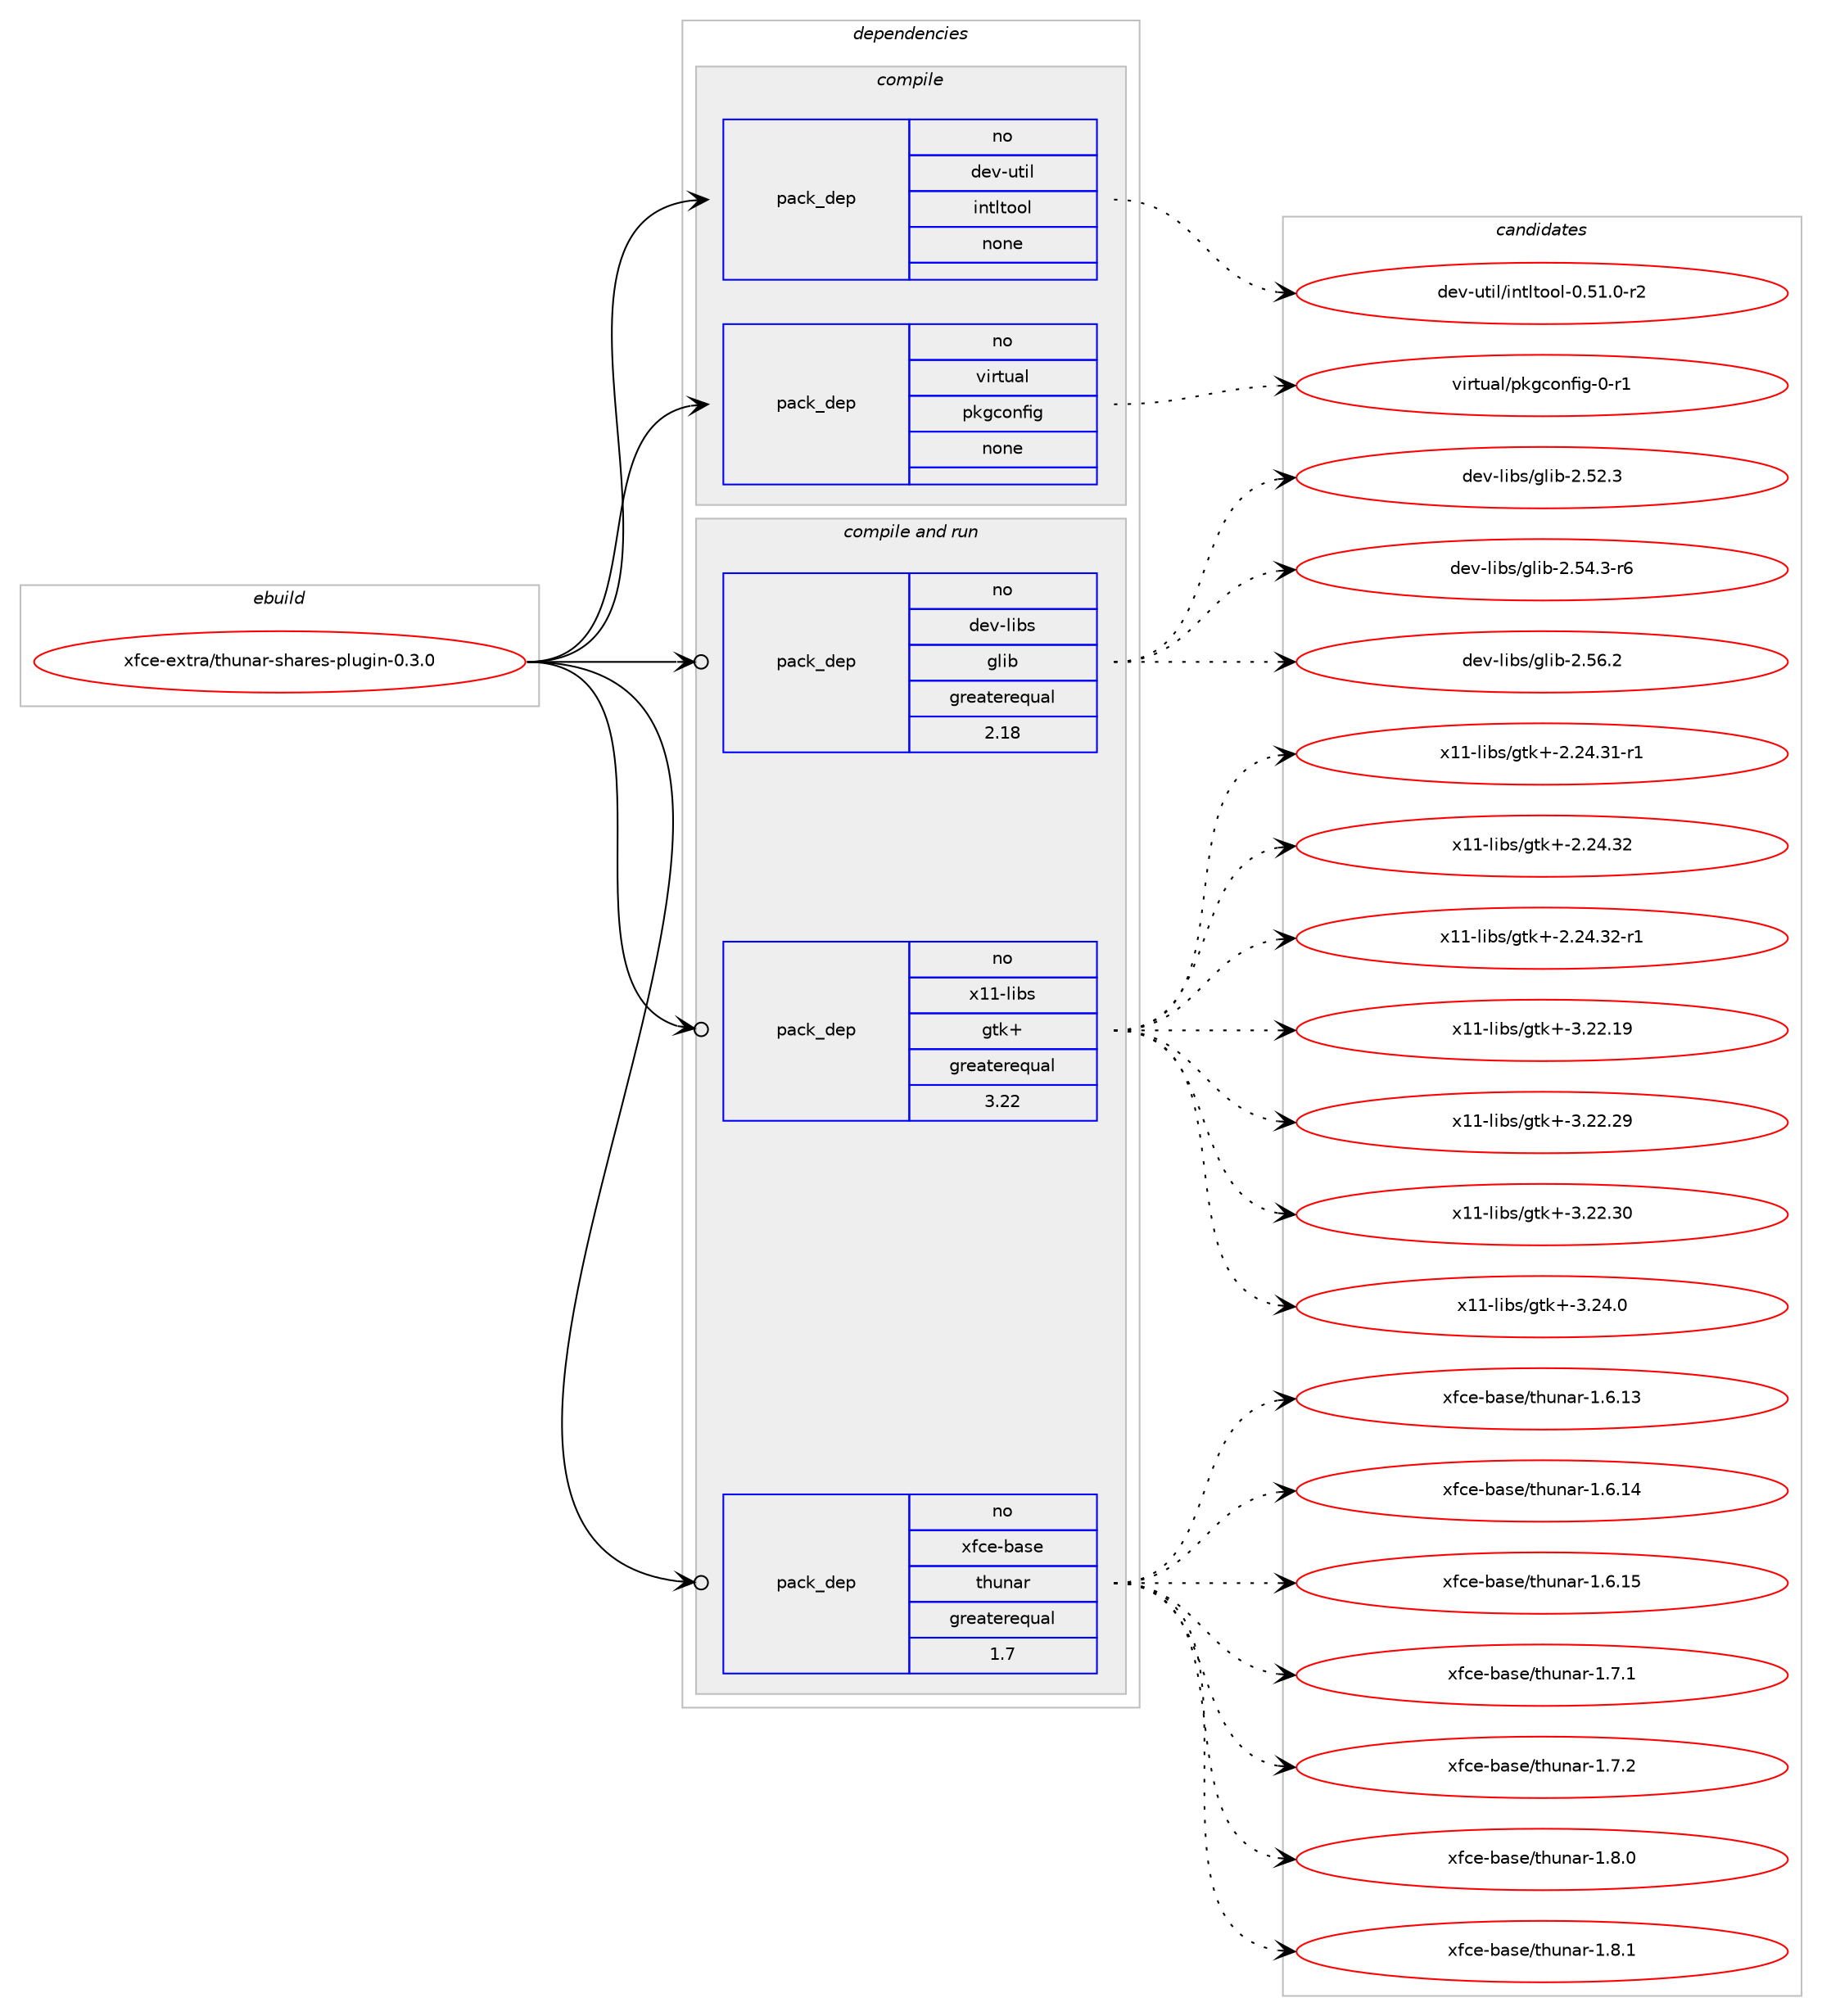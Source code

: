 digraph prolog {

# *************
# Graph options
# *************

newrank=true;
concentrate=true;
compound=true;
graph [rankdir=LR,fontname=Helvetica,fontsize=10,ranksep=1.5];#, ranksep=2.5, nodesep=0.2];
edge  [arrowhead=vee];
node  [fontname=Helvetica,fontsize=10];

# **********
# The ebuild
# **********

subgraph cluster_leftcol {
color=gray;
rank=same;
label=<<i>ebuild</i>>;
id [label="xfce-extra/thunar-shares-plugin-0.3.0", color=red, width=4, href="../xfce-extra/thunar-shares-plugin-0.3.0.svg"];
}

# ****************
# The dependencies
# ****************

subgraph cluster_midcol {
color=gray;
label=<<i>dependencies</i>>;
subgraph cluster_compile {
fillcolor="#eeeeee";
style=filled;
label=<<i>compile</i>>;
subgraph pack1734 {
dependency2248 [label=<<TABLE BORDER="0" CELLBORDER="1" CELLSPACING="0" CELLPADDING="4" WIDTH="220"><TR><TD ROWSPAN="6" CELLPADDING="30">pack_dep</TD></TR><TR><TD WIDTH="110">no</TD></TR><TR><TD>dev-util</TD></TR><TR><TD>intltool</TD></TR><TR><TD>none</TD></TR><TR><TD></TD></TR></TABLE>>, shape=none, color=blue];
}
id:e -> dependency2248:w [weight=20,style="solid",arrowhead="vee"];
subgraph pack1735 {
dependency2249 [label=<<TABLE BORDER="0" CELLBORDER="1" CELLSPACING="0" CELLPADDING="4" WIDTH="220"><TR><TD ROWSPAN="6" CELLPADDING="30">pack_dep</TD></TR><TR><TD WIDTH="110">no</TD></TR><TR><TD>virtual</TD></TR><TR><TD>pkgconfig</TD></TR><TR><TD>none</TD></TR><TR><TD></TD></TR></TABLE>>, shape=none, color=blue];
}
id:e -> dependency2249:w [weight=20,style="solid",arrowhead="vee"];
}
subgraph cluster_compileandrun {
fillcolor="#eeeeee";
style=filled;
label=<<i>compile and run</i>>;
subgraph pack1736 {
dependency2250 [label=<<TABLE BORDER="0" CELLBORDER="1" CELLSPACING="0" CELLPADDING="4" WIDTH="220"><TR><TD ROWSPAN="6" CELLPADDING="30">pack_dep</TD></TR><TR><TD WIDTH="110">no</TD></TR><TR><TD>dev-libs</TD></TR><TR><TD>glib</TD></TR><TR><TD>greaterequal</TD></TR><TR><TD>2.18</TD></TR></TABLE>>, shape=none, color=blue];
}
id:e -> dependency2250:w [weight=20,style="solid",arrowhead="odotvee"];
subgraph pack1737 {
dependency2251 [label=<<TABLE BORDER="0" CELLBORDER="1" CELLSPACING="0" CELLPADDING="4" WIDTH="220"><TR><TD ROWSPAN="6" CELLPADDING="30">pack_dep</TD></TR><TR><TD WIDTH="110">no</TD></TR><TR><TD>x11-libs</TD></TR><TR><TD>gtk+</TD></TR><TR><TD>greaterequal</TD></TR><TR><TD>3.22</TD></TR></TABLE>>, shape=none, color=blue];
}
id:e -> dependency2251:w [weight=20,style="solid",arrowhead="odotvee"];
subgraph pack1738 {
dependency2252 [label=<<TABLE BORDER="0" CELLBORDER="1" CELLSPACING="0" CELLPADDING="4" WIDTH="220"><TR><TD ROWSPAN="6" CELLPADDING="30">pack_dep</TD></TR><TR><TD WIDTH="110">no</TD></TR><TR><TD>xfce-base</TD></TR><TR><TD>thunar</TD></TR><TR><TD>greaterequal</TD></TR><TR><TD>1.7</TD></TR></TABLE>>, shape=none, color=blue];
}
id:e -> dependency2252:w [weight=20,style="solid",arrowhead="odotvee"];
}
subgraph cluster_run {
fillcolor="#eeeeee";
style=filled;
label=<<i>run</i>>;
}
}

# **************
# The candidates
# **************

subgraph cluster_choices {
rank=same;
color=gray;
label=<<i>candidates</i>>;

subgraph choice1734 {
color=black;
nodesep=1;
choice1001011184511711610510847105110116108116111111108454846534946484511450 [label="dev-util/intltool-0.51.0-r2", color=red, width=4,href="../dev-util/intltool-0.51.0-r2.svg"];
dependency2248:e -> choice1001011184511711610510847105110116108116111111108454846534946484511450:w [style=dotted,weight="100"];
}
subgraph choice1735 {
color=black;
nodesep=1;
choice11810511411611797108471121071039911111010210510345484511449 [label="virtual/pkgconfig-0-r1", color=red, width=4,href="../virtual/pkgconfig-0-r1.svg"];
dependency2249:e -> choice11810511411611797108471121071039911111010210510345484511449:w [style=dotted,weight="100"];
}
subgraph choice1736 {
color=black;
nodesep=1;
choice1001011184510810598115471031081059845504653504651 [label="dev-libs/glib-2.52.3", color=red, width=4,href="../dev-libs/glib-2.52.3.svg"];
choice10010111845108105981154710310810598455046535246514511454 [label="dev-libs/glib-2.54.3-r6", color=red, width=4,href="../dev-libs/glib-2.54.3-r6.svg"];
choice1001011184510810598115471031081059845504653544650 [label="dev-libs/glib-2.56.2", color=red, width=4,href="../dev-libs/glib-2.56.2.svg"];
dependency2250:e -> choice1001011184510810598115471031081059845504653504651:w [style=dotted,weight="100"];
dependency2250:e -> choice10010111845108105981154710310810598455046535246514511454:w [style=dotted,weight="100"];
dependency2250:e -> choice1001011184510810598115471031081059845504653544650:w [style=dotted,weight="100"];
}
subgraph choice1737 {
color=black;
nodesep=1;
choice12049494510810598115471031161074345504650524651494511449 [label="x11-libs/gtk+-2.24.31-r1", color=red, width=4,href="../x11-libs/gtk+-2.24.31-r1.svg"];
choice1204949451081059811547103116107434550465052465150 [label="x11-libs/gtk+-2.24.32", color=red, width=4,href="../x11-libs/gtk+-2.24.32.svg"];
choice12049494510810598115471031161074345504650524651504511449 [label="x11-libs/gtk+-2.24.32-r1", color=red, width=4,href="../x11-libs/gtk+-2.24.32-r1.svg"];
choice1204949451081059811547103116107434551465050464957 [label="x11-libs/gtk+-3.22.19", color=red, width=4,href="../x11-libs/gtk+-3.22.19.svg"];
choice1204949451081059811547103116107434551465050465057 [label="x11-libs/gtk+-3.22.29", color=red, width=4,href="../x11-libs/gtk+-3.22.29.svg"];
choice1204949451081059811547103116107434551465050465148 [label="x11-libs/gtk+-3.22.30", color=red, width=4,href="../x11-libs/gtk+-3.22.30.svg"];
choice12049494510810598115471031161074345514650524648 [label="x11-libs/gtk+-3.24.0", color=red, width=4,href="../x11-libs/gtk+-3.24.0.svg"];
dependency2251:e -> choice12049494510810598115471031161074345504650524651494511449:w [style=dotted,weight="100"];
dependency2251:e -> choice1204949451081059811547103116107434550465052465150:w [style=dotted,weight="100"];
dependency2251:e -> choice12049494510810598115471031161074345504650524651504511449:w [style=dotted,weight="100"];
dependency2251:e -> choice1204949451081059811547103116107434551465050464957:w [style=dotted,weight="100"];
dependency2251:e -> choice1204949451081059811547103116107434551465050465057:w [style=dotted,weight="100"];
dependency2251:e -> choice1204949451081059811547103116107434551465050465148:w [style=dotted,weight="100"];
dependency2251:e -> choice12049494510810598115471031161074345514650524648:w [style=dotted,weight="100"];
}
subgraph choice1738 {
color=black;
nodesep=1;
choice12010299101459897115101471161041171109711445494654464951 [label="xfce-base/thunar-1.6.13", color=red, width=4,href="../xfce-base/thunar-1.6.13.svg"];
choice12010299101459897115101471161041171109711445494654464952 [label="xfce-base/thunar-1.6.14", color=red, width=4,href="../xfce-base/thunar-1.6.14.svg"];
choice12010299101459897115101471161041171109711445494654464953 [label="xfce-base/thunar-1.6.15", color=red, width=4,href="../xfce-base/thunar-1.6.15.svg"];
choice120102991014598971151014711610411711097114454946554649 [label="xfce-base/thunar-1.7.1", color=red, width=4,href="../xfce-base/thunar-1.7.1.svg"];
choice120102991014598971151014711610411711097114454946554650 [label="xfce-base/thunar-1.7.2", color=red, width=4,href="../xfce-base/thunar-1.7.2.svg"];
choice120102991014598971151014711610411711097114454946564648 [label="xfce-base/thunar-1.8.0", color=red, width=4,href="../xfce-base/thunar-1.8.0.svg"];
choice120102991014598971151014711610411711097114454946564649 [label="xfce-base/thunar-1.8.1", color=red, width=4,href="../xfce-base/thunar-1.8.1.svg"];
dependency2252:e -> choice12010299101459897115101471161041171109711445494654464951:w [style=dotted,weight="100"];
dependency2252:e -> choice12010299101459897115101471161041171109711445494654464952:w [style=dotted,weight="100"];
dependency2252:e -> choice12010299101459897115101471161041171109711445494654464953:w [style=dotted,weight="100"];
dependency2252:e -> choice120102991014598971151014711610411711097114454946554649:w [style=dotted,weight="100"];
dependency2252:e -> choice120102991014598971151014711610411711097114454946554650:w [style=dotted,weight="100"];
dependency2252:e -> choice120102991014598971151014711610411711097114454946564648:w [style=dotted,weight="100"];
dependency2252:e -> choice120102991014598971151014711610411711097114454946564649:w [style=dotted,weight="100"];
}
}

}
